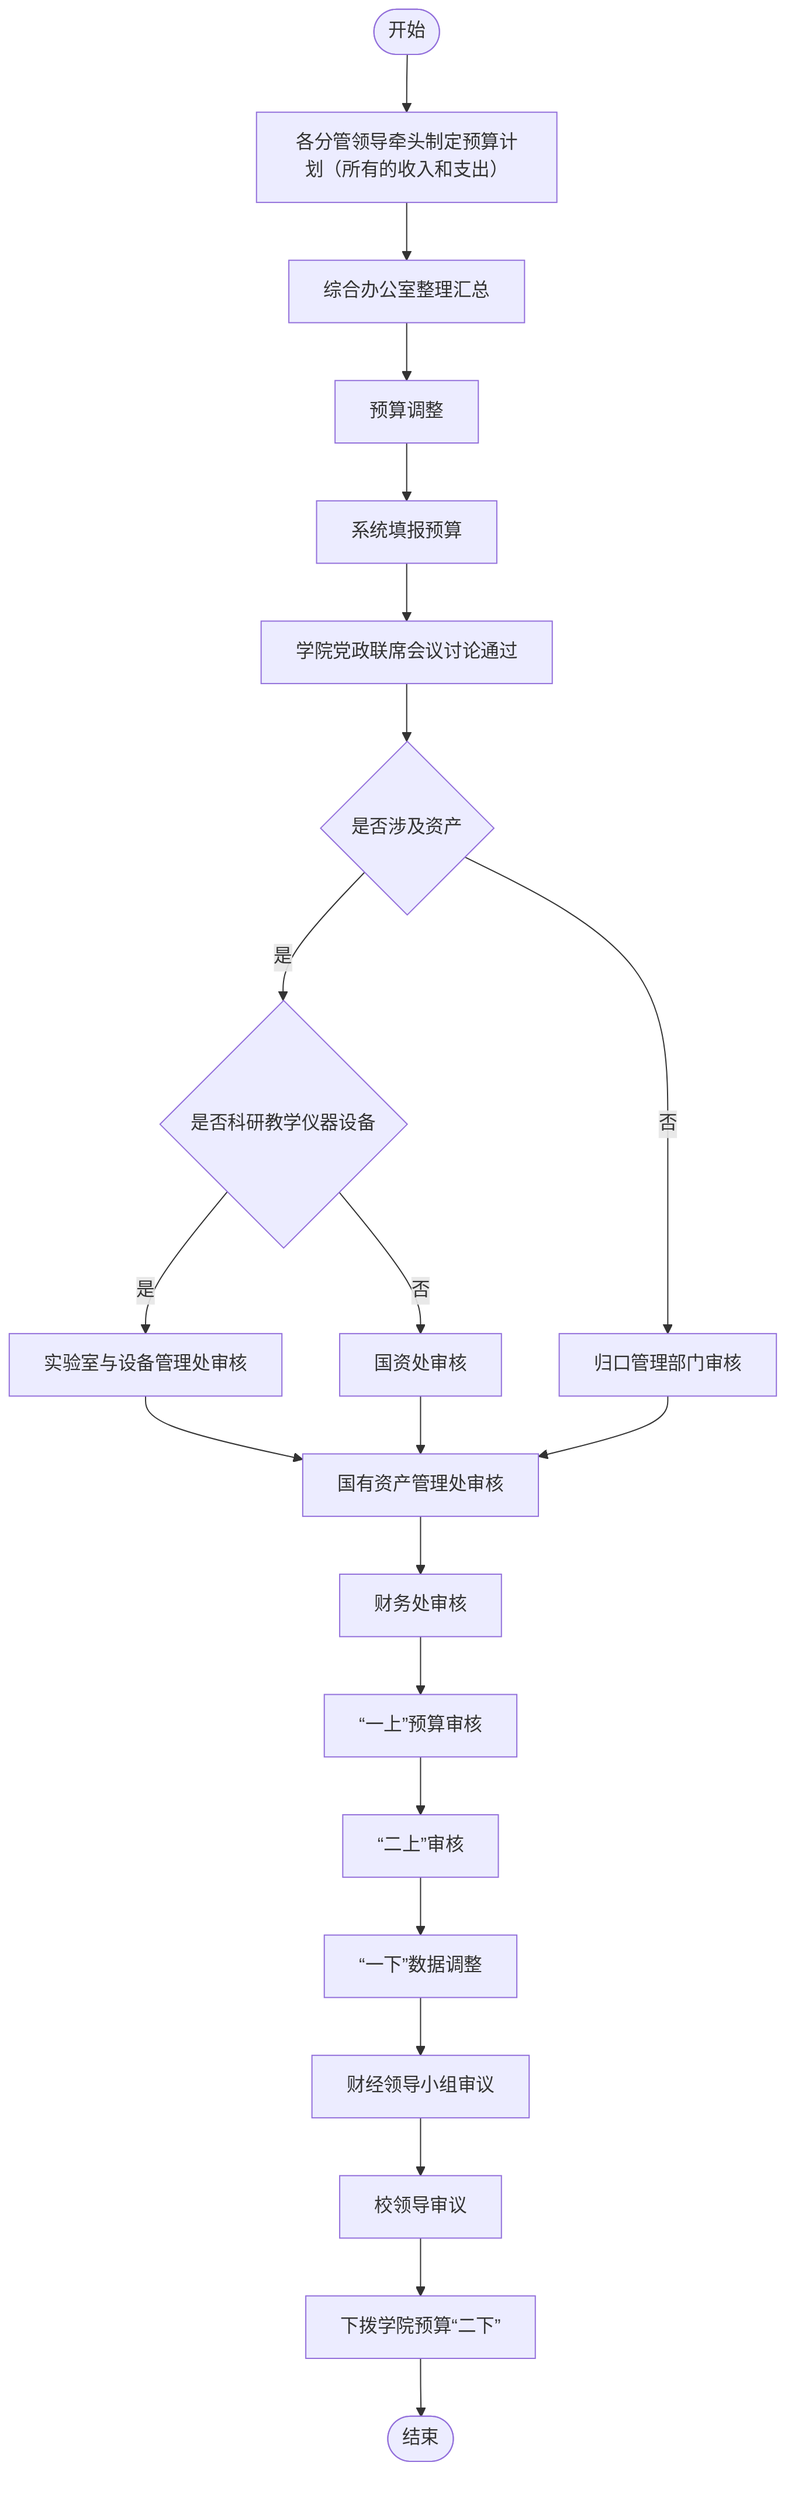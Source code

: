 flowchart TD
    Start([开始])
    A[各分管领导牵头制定预算计划（所有的收入和支出）]
    B[综合办公室整理汇总]
    C[预算调整]
    D[系统填报预算]
    E[学院党政联席会议讨论通过]
    F{是否涉及资产}
    G{是否科研教学仪器设备}
    H[实验室与设备管理处审核]
    I[国资处审核]
    J[归口管理部门审核]
    K[国有资产管理处审核]
    L[财务处审核]
    M["“一上”预算审核"]
    N["“二上”审核"]
    O["“一下”数据调整"]
    P[财经领导小组审议]
    Q[校领导审议]
    R["下拨学院预算“二下”"]
    End([结束])

    Start --> A --> B --> C --> D --> E --> F
    F -->|是| G
    F -->|否| J
    G -->|是| H
    G -->|否| I
    H --> K
    I --> K
    J --> K
    K --> L
    L --> M --> N --> O --> P --> Q --> R --> End